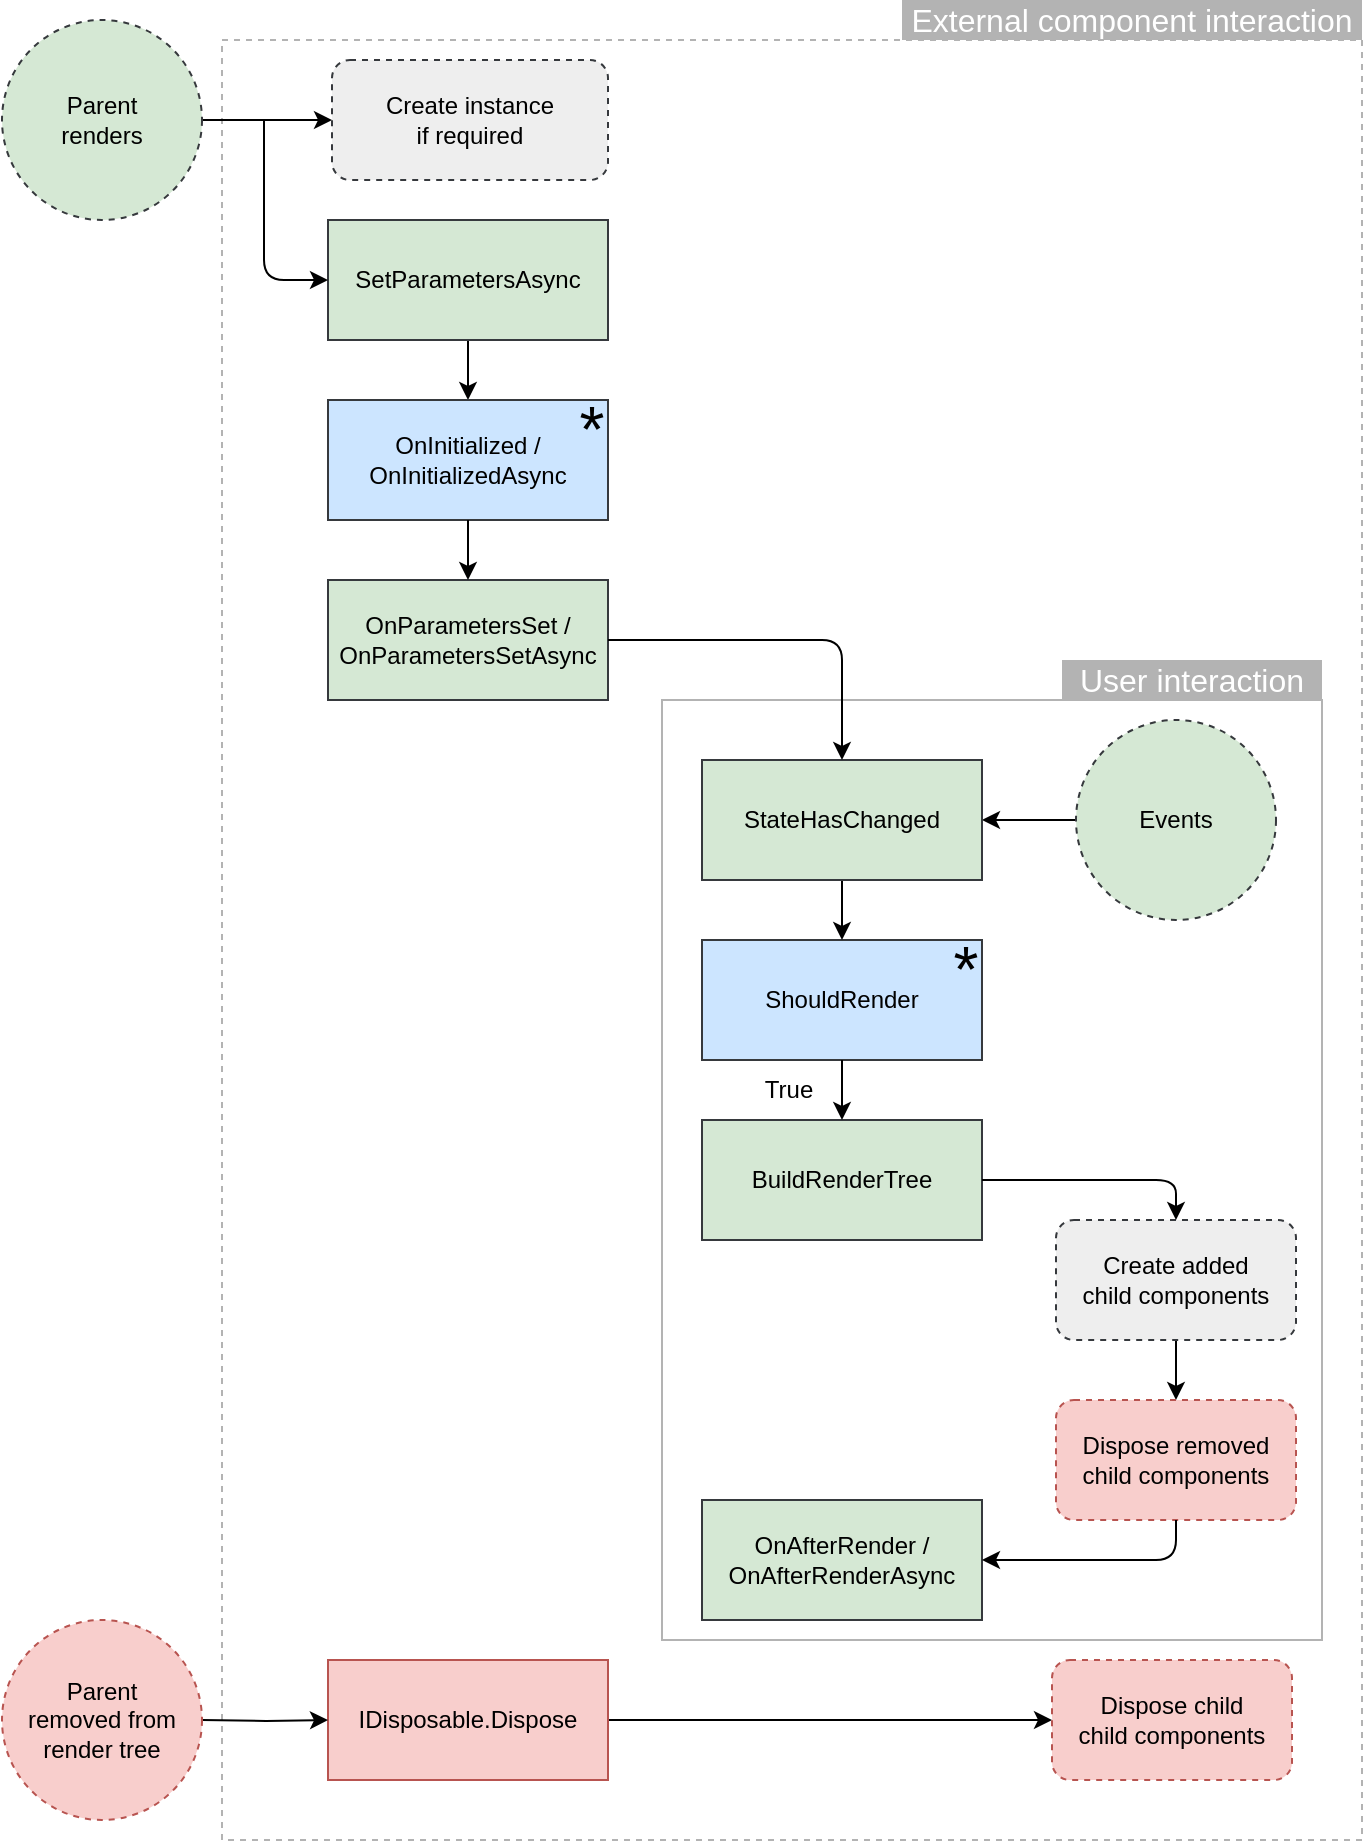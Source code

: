 <mxfile version="13.4.5" type="device"><diagram id="vjfwvLpHs5UMuAv5IVsu" name="Page-1"><mxGraphModel dx="1422" dy="822" grid="1" gridSize="10" guides="1" tooltips="1" connect="1" arrows="1" fold="1" page="1" pageScale="1" pageWidth="827" pageHeight="1169" math="0" shadow="0"><root><mxCell id="0"/><mxCell id="1" parent="0"/><mxCell id="umg-9un5n8gTAFLP8XQi-77" value="" style="rounded=0;whiteSpace=wrap;html=1;glass=0;sketch=0;fontSize=12;fillColor=none;strokeColor=#B3B3B3;dashed=1;" parent="1" vertex="1"><mxGeometry x="110" y="20" width="570" height="900" as="geometry"/></mxCell><mxCell id="umg-9un5n8gTAFLP8XQi-75" value="" style="rounded=0;whiteSpace=wrap;html=1;glass=0;sketch=0;fontSize=12;fillColor=none;strokeColor=#B3B3B3;" parent="1" vertex="1"><mxGeometry x="330" y="350" width="330" height="470" as="geometry"/></mxCell><mxCell id="umg-9un5n8gTAFLP8XQi-31" style="edgeStyle=orthogonalEdgeStyle;rounded=0;orthogonalLoop=1;jettySize=auto;html=1;entryX=0.5;entryY=0;entryDx=0;entryDy=0;fontSize=12;fillColor=#d5e8d4;" parent="1" source="umg-9un5n8gTAFLP8XQi-9" target="umg-9un5n8gTAFLP8XQi-11" edge="1"><mxGeometry relative="1" as="geometry"/></mxCell><mxCell id="umg-9un5n8gTAFLP8XQi-9" value="SetParametersAsync" style="rounded=0;whiteSpace=wrap;html=1;strokeColor=#36393d;glass=0;fillColor=#D5E8D4;" parent="1" vertex="1"><mxGeometry x="163" y="110" width="140" height="60" as="geometry"/></mxCell><mxCell id="umg-9un5n8gTAFLP8XQi-14" value="OnParametersSet /&lt;br&gt;OnParametersSetAsync" style="rounded=0;whiteSpace=wrap;html=1;fontSize=12;strokeColor=#36393d;fillColor=#D5E8D4;" parent="1" vertex="1"><mxGeometry x="163" y="290" width="140" height="60" as="geometry"/></mxCell><mxCell id="umg-9un5n8gTAFLP8XQi-20" value="" style="group" parent="1" vertex="1" connectable="0"><mxGeometry x="163" y="200" width="142" height="60" as="geometry"/></mxCell><mxCell id="umg-9un5n8gTAFLP8XQi-11" value="OnInitialized /&lt;br&gt;OnInitializedAsync" style="rounded=0;whiteSpace=wrap;html=1;fillColor=#cce5ff;strokeColor=#36393d;" parent="umg-9un5n8gTAFLP8XQi-20" vertex="1"><mxGeometry width="140" height="60" as="geometry"/></mxCell><mxCell id="umg-9un5n8gTAFLP8XQi-12" value="*" style="text;html=1;strokeColor=none;fillColor=none;align=center;verticalAlign=middle;whiteSpace=wrap;rounded=0;fontSize=32;" parent="umg-9un5n8gTAFLP8XQi-20" vertex="1"><mxGeometry x="122" y="5" width="20" height="20" as="geometry"/></mxCell><mxCell id="umg-9un5n8gTAFLP8XQi-40" style="edgeStyle=orthogonalEdgeStyle;rounded=0;orthogonalLoop=1;jettySize=auto;html=1;entryX=0;entryY=0.5;entryDx=0;entryDy=0;fontSize=12;" parent="1" source="umg-9un5n8gTAFLP8XQi-22" target="umg-9un5n8gTAFLP8XQi-24" edge="1"><mxGeometry relative="1" as="geometry"/></mxCell><mxCell id="umg-9un5n8gTAFLP8XQi-22" value="Parent&lt;br&gt;renders" style="ellipse;whiteSpace=wrap;html=1;aspect=fixed;glass=0;fontSize=12;strokeColor=#36393d;fillColor=#D5E8D4;dashed=1;" parent="1" vertex="1"><mxGeometry y="10" width="100" height="100" as="geometry"/></mxCell><mxCell id="umg-9un5n8gTAFLP8XQi-24" value="Create instance&lt;br&gt;if required" style="rounded=1;whiteSpace=wrap;html=1;glass=0;fillColor=#eeeeee;fontSize=12;strokeColor=#36393d;dashed=1;" parent="1" vertex="1"><mxGeometry x="165" y="30" width="138" height="60" as="geometry"/></mxCell><mxCell id="umg-9un5n8gTAFLP8XQi-33" style="edgeStyle=orthogonalEdgeStyle;rounded=0;orthogonalLoop=1;jettySize=auto;html=1;fontSize=12;" parent="1" source="umg-9un5n8gTAFLP8XQi-11" target="umg-9un5n8gTAFLP8XQi-14" edge="1"><mxGeometry relative="1" as="geometry"/></mxCell><mxCell id="umg-9un5n8gTAFLP8XQi-36" value="" style="group" parent="1" vertex="1" connectable="0"><mxGeometry x="350" y="470" width="142" height="60" as="geometry"/></mxCell><mxCell id="umg-9un5n8gTAFLP8XQi-37" value="ShouldRender" style="rounded=0;whiteSpace=wrap;html=1;fillColor=#cce5ff;strokeColor=#36393d;" parent="umg-9un5n8gTAFLP8XQi-36" vertex="1"><mxGeometry width="140" height="60" as="geometry"/></mxCell><mxCell id="umg-9un5n8gTAFLP8XQi-38" value="*" style="text;html=1;strokeColor=none;fillColor=none;align=center;verticalAlign=middle;whiteSpace=wrap;rounded=0;fontSize=32;" parent="umg-9un5n8gTAFLP8XQi-36" vertex="1"><mxGeometry x="122" y="5" width="20" height="20" as="geometry"/></mxCell><mxCell id="umg-9un5n8gTAFLP8XQi-41" value="" style="endArrow=classic;html=1;fontSize=12;entryX=0;entryY=0.5;entryDx=0;entryDy=0;" parent="1" target="umg-9un5n8gTAFLP8XQi-9" edge="1"><mxGeometry width="50" height="50" relative="1" as="geometry"><mxPoint x="131" y="60" as="sourcePoint"/><mxPoint x="81" y="140" as="targetPoint"/><Array as="points"><mxPoint x="131" y="140"/></Array></mxGeometry></mxCell><mxCell id="umg-9un5n8gTAFLP8XQi-74" style="edgeStyle=orthogonalEdgeStyle;rounded=0;orthogonalLoop=1;jettySize=auto;html=1;entryX=1;entryY=0.5;entryDx=0;entryDy=0;fontSize=12;" parent="1" source="umg-9un5n8gTAFLP8XQi-42" target="umg-9un5n8gTAFLP8XQi-48" edge="1"><mxGeometry relative="1" as="geometry"/></mxCell><mxCell id="umg-9un5n8gTAFLP8XQi-42" value="Events" style="ellipse;whiteSpace=wrap;html=1;aspect=fixed;glass=0;fontSize=12;strokeColor=#36393d;fillColor=#D5E8D4;dashed=1;sketch=0;" parent="1" vertex="1"><mxGeometry x="537" y="360" width="100" height="100" as="geometry"/></mxCell><mxCell id="umg-9un5n8gTAFLP8XQi-51" style="edgeStyle=orthogonalEdgeStyle;rounded=0;orthogonalLoop=1;jettySize=auto;html=1;entryX=0.5;entryY=0;entryDx=0;entryDy=0;fontSize=12;" parent="1" source="umg-9un5n8gTAFLP8XQi-48" target="umg-9un5n8gTAFLP8XQi-37" edge="1"><mxGeometry relative="1" as="geometry"/></mxCell><mxCell id="umg-9un5n8gTAFLP8XQi-48" value="StateHasChanged" style="rounded=0;whiteSpace=wrap;html=1;fontSize=12;strokeColor=#36393d;fillColor=#D5E8D4;" parent="1" vertex="1"><mxGeometry x="350" y="380" width="140" height="60" as="geometry"/></mxCell><mxCell id="umg-9un5n8gTAFLP8XQi-52" value="BuildRenderTree" style="rounded=0;whiteSpace=wrap;html=1;fontSize=12;strokeColor=#36393d;fillColor=#D5E8D4;" parent="1" vertex="1"><mxGeometry x="350" y="560" width="140" height="60" as="geometry"/></mxCell><mxCell id="umg-9un5n8gTAFLP8XQi-59" style="edgeStyle=orthogonalEdgeStyle;rounded=0;orthogonalLoop=1;jettySize=auto;html=1;entryX=0.5;entryY=0;entryDx=0;entryDy=0;fontSize=12;" parent="1" source="umg-9un5n8gTAFLP8XQi-54" target="umg-9un5n8gTAFLP8XQi-55" edge="1"><mxGeometry relative="1" as="geometry"/></mxCell><mxCell id="umg-9un5n8gTAFLP8XQi-54" value="Create added&lt;br&gt;child components" style="rounded=1;whiteSpace=wrap;html=1;glass=0;dashed=1;fillColor=#eeeeee;fontSize=12;strokeColor=#36393d;" parent="1" vertex="1"><mxGeometry x="527" y="610" width="120" height="60" as="geometry"/></mxCell><mxCell id="umg-9un5n8gTAFLP8XQi-55" value="Dispose removed&lt;br&gt;child components" style="rounded=1;whiteSpace=wrap;html=1;glass=0;dashed=1;fillColor=#f8cecc;fontSize=12;strokeColor=#b85450;" parent="1" vertex="1"><mxGeometry x="527" y="700" width="120" height="60" as="geometry"/></mxCell><mxCell id="umg-9un5n8gTAFLP8XQi-56" value="OnAfterRender /&lt;br&gt;OnAfterRenderAsync" style="rounded=0;whiteSpace=wrap;html=1;fontSize=12;strokeColor=#36393d;fillColor=#D5E8D4;" parent="1" vertex="1"><mxGeometry x="350" y="750" width="140" height="60" as="geometry"/></mxCell><mxCell id="umg-9un5n8gTAFLP8XQi-57" value="True" style="edgeStyle=orthogonalEdgeStyle;rounded=0;orthogonalLoop=1;jettySize=auto;html=1;fontSize=12;" parent="1" source="umg-9un5n8gTAFLP8XQi-37" target="umg-9un5n8gTAFLP8XQi-52" edge="1"><mxGeometry y="27" relative="1" as="geometry"><mxPoint as="offset"/></mxGeometry></mxCell><mxCell id="umg-9un5n8gTAFLP8XQi-58" value="" style="endArrow=classic;html=1;fontSize=12;exitX=1;exitY=0.5;exitDx=0;exitDy=0;entryX=0.5;entryY=0;entryDx=0;entryDy=0;" parent="1" source="umg-9un5n8gTAFLP8XQi-52" target="umg-9un5n8gTAFLP8XQi-54" edge="1"><mxGeometry width="50" height="50" relative="1" as="geometry"><mxPoint x="597" y="530" as="sourcePoint"/><mxPoint x="647" y="480" as="targetPoint"/><Array as="points"><mxPoint x="587" y="590"/></Array></mxGeometry></mxCell><mxCell id="umg-9un5n8gTAFLP8XQi-60" value="" style="endArrow=classic;html=1;fontSize=12;exitX=0.5;exitY=1;exitDx=0;exitDy=0;entryX=1;entryY=0.5;entryDx=0;entryDy=0;" parent="1" source="umg-9un5n8gTAFLP8XQi-55" target="umg-9un5n8gTAFLP8XQi-56" edge="1"><mxGeometry width="50" height="50" relative="1" as="geometry"><mxPoint x="857" y="620" as="sourcePoint"/><mxPoint x="907" y="570" as="targetPoint"/><Array as="points"><mxPoint x="587" y="780"/></Array></mxGeometry></mxCell><mxCell id="umg-9un5n8gTAFLP8XQi-66" style="edgeStyle=orthogonalEdgeStyle;rounded=0;orthogonalLoop=1;jettySize=auto;html=1;fontSize=12;" parent="1" source="umg-9un5n8gTAFLP8XQi-64" target="umg-9un5n8gTAFLP8XQi-65" edge="1"><mxGeometry relative="1" as="geometry"/></mxCell><mxCell id="umg-9un5n8gTAFLP8XQi-64" value="IDisposable.Dispose" style="rounded=0;whiteSpace=wrap;html=1;strokeColor=#b85450;glass=0;fillColor=#f8cecc;" parent="1" vertex="1"><mxGeometry x="163" y="830" width="140" height="60" as="geometry"/></mxCell><mxCell id="umg-9un5n8gTAFLP8XQi-65" value="Dispose child&lt;br&gt;child components" style="rounded=1;whiteSpace=wrap;html=1;glass=0;dashed=1;fillColor=#f8cecc;fontSize=12;strokeColor=#b85450;" parent="1" vertex="1"><mxGeometry x="525" y="830" width="120" height="60" as="geometry"/></mxCell><mxCell id="umg-9un5n8gTAFLP8XQi-68" style="edgeStyle=orthogonalEdgeStyle;rounded=0;orthogonalLoop=1;jettySize=auto;html=1;entryX=0;entryY=0.5;entryDx=0;entryDy=0;fontSize=12;" parent="1" target="umg-9un5n8gTAFLP8XQi-64" edge="1"><mxGeometry relative="1" as="geometry"><mxPoint x="100" y="860" as="sourcePoint"/></mxGeometry></mxCell><mxCell id="umg-9un5n8gTAFLP8XQi-67" value="Parent&lt;br&gt;removed from&lt;br&gt;render tree" style="ellipse;whiteSpace=wrap;html=1;aspect=fixed;glass=0;fontSize=12;strokeColor=#b85450;fillColor=#f8cecc;dashed=1;" parent="1" vertex="1"><mxGeometry y="810" width="100" height="100" as="geometry"/></mxCell><mxCell id="umg-9un5n8gTAFLP8XQi-72" value="" style="endArrow=classic;html=1;fontSize=12;exitX=1;exitY=0.5;exitDx=0;exitDy=0;entryX=0.5;entryY=0;entryDx=0;entryDy=0;" parent="1" source="umg-9un5n8gTAFLP8XQi-14" target="umg-9un5n8gTAFLP8XQi-48" edge="1"><mxGeometry width="50" height="50" relative="1" as="geometry"><mxPoint x="460" y="230" as="sourcePoint"/><mxPoint x="510" y="180" as="targetPoint"/><Array as="points"><mxPoint x="420" y="320"/></Array></mxGeometry></mxCell><mxCell id="umg-9un5n8gTAFLP8XQi-76" value="User interaction" style="text;html=1;strokeColor=none;align=center;verticalAlign=middle;whiteSpace=wrap;rounded=0;glass=0;sketch=0;fontSize=16;labelBackgroundColor=none;fontColor=#FFFFFF;spacing=0;fillColor=#B3B3B3;" parent="1" vertex="1"><mxGeometry x="530" y="330" width="130" height="20" as="geometry"/></mxCell><mxCell id="umg-9un5n8gTAFLP8XQi-78" value="External component interaction" style="text;html=1;strokeColor=none;align=center;verticalAlign=middle;whiteSpace=wrap;rounded=0;glass=0;sketch=0;fontSize=16;labelBackgroundColor=none;fontColor=#FFFFFF;spacing=0;fillColor=#B3B3B3;" parent="1" vertex="1"><mxGeometry x="450" width="230" height="20" as="geometry"/></mxCell></root></mxGraphModel></diagram></mxfile>